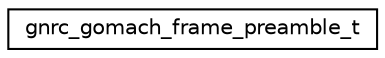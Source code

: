 digraph "Graphical Class Hierarchy"
{
 // LATEX_PDF_SIZE
  edge [fontname="Helvetica",fontsize="10",labelfontname="Helvetica",labelfontsize="10"];
  node [fontname="Helvetica",fontsize="10",shape=record];
  rankdir="LR";
  Node0 [label="gnrc_gomach_frame_preamble_t",height=0.2,width=0.4,color="black", fillcolor="white", style="filled",URL="$structgnrc__gomach__frame__preamble__t.html",tooltip="GoMacH preamble frame."];
}
